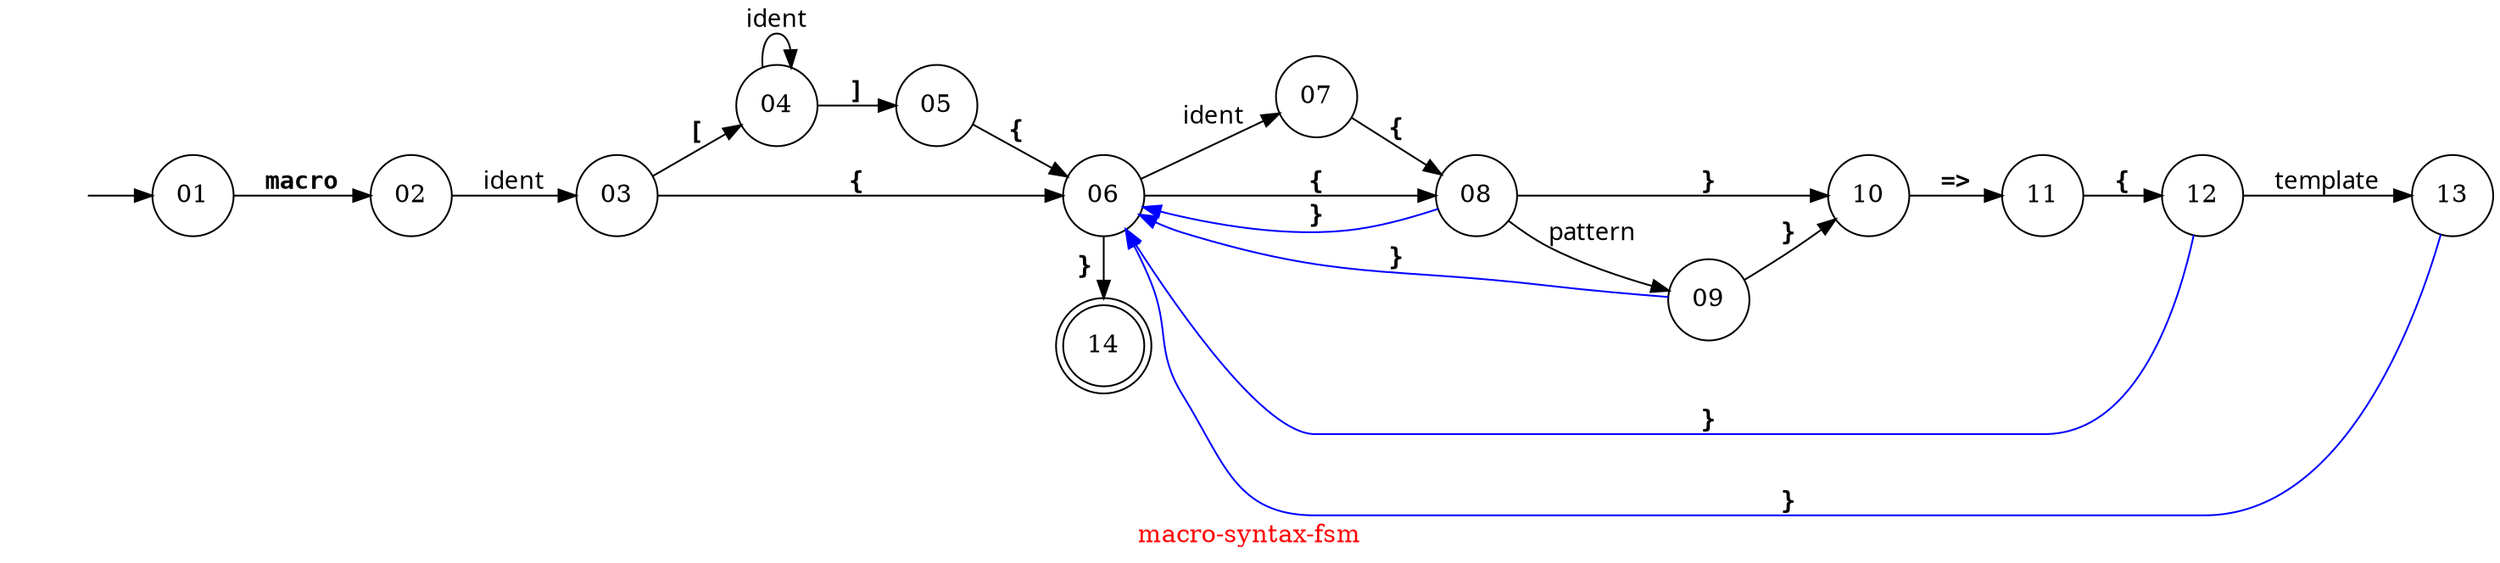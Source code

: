 // Copyright (C) 2007 - 2015 Robert Nielsen <robert@dakota.org>
//
// Licensed under the Apache License, Version 2.0 (the "License");
// you may not use this file except in compliance with the License.
// You may obtain a copy of the License at
//
//      http://www.apache.org/licenses/LICENSE-2.0
//
// Unless required by applicable law or agreed to in writing, software
// distributed under the License is distributed on an "AS IS" BASIS,
// WITHOUT WARRANTIES OR CONDITIONS OF ANY KIND, either express or implied.
// See the License for the specific language governing permissions and
// limitations under the License.

digraph "macro-syntax-fsm"
{
  graph [ label = "\G", fontcolor = red ];
  graph [ rankdir = "LR",
          center = true,
          //size = "7.5,10",
          ];

  //node [ shape = circle, label = "", width = 0.25 ];
  // OR
  node [ shape = circle ];

  edge [ fontname = "courier" ];

  00 [ style = invis ];
  14 [ shape = doublecircle ];

  00 -> 01;
  01 -> 02 [ label = "macro", fontname = "courier-bold" ];
  02 -> 03 [ label = "ident", fontname = "courier-italic" ];
  03 -> 04 [ label = "[", fontname = "courier-bold" ];
  03 -> 06 [ label = "{", fontname = "courier-bold", weight = 4.0 ];
  04 -> 04 [ label = "ident", fontname = "courier-italic" ];
  04 -> 05 [ label = "]", fontname = "courier-bold" ];
  05 -> 06 [ label = "{", fontname = "courier-bold" ];

  06 -> 07 [ label = "ident", fontname = "courier-italic" ];
  06 -> 08 [ label = "{", fontname = "courier-bold", weight = 4.0 ];
  06 -> 14 [ label = "}", fontname = "courier-bold" ];
  07 -> 08 [ label = "{", fontname = "courier-bold" ];
  08 -> 06 [ label = "}", fontname = "courier-bold", color = blue, weight = 1.0 ]; // back
  
  08 -> 09 [ label = "pattern", fontname = "courier-italic" ];
  08 -> 10 [ label = "}", fontname = "courier-bold", weight = 4.0 ];
  09 -> 06 [ label = "}", fontname = "courier-bold", color = blue, weight = 1.0 ]; // back

  09 -> 10 [ label = "}", fontname = "courier-bold" ];
  10 -> 11 [ label = "=>", fontname = "courier-bold", weight = 4.0 ];
  11 -> 12 [ label = "{", fontname = "courier-bold", weight = 4.0 ];
  12 -> 13 [ label = "template", fontname = "courier-italic", weight = 4.0 ];
  12 -> 06 [ label = "}", fontname = "courier-bold", color = blue, weight = 1.0 ]; // back
  13 -> 06 [ label = "}", fontname = "courier-bold", color = blue, weight = 1.0 ]; // back

  subgraph { graph [ rank = same ]; 06; 14; }
}
// named   pattern(s)  (macro m { p1 {}       {}       p2 {}       {}       ... })
// unnamed pattern     (macro m {    {}       {}          {}       {}           })
// named   rule set(s) (macro m { r1 {} => {} {} => {} r2 {} => {} {} => {} ... })
// unnamed rule set    (macro m {    {} => {} {} => {}    {} => {} {} => {}     })

// one and only one unnamed rule set xor unnamed pattern (which is the macro entry point)

// macro m              { klass-or-trait { klass }              { trait }          ... }
// macro klass-or-trait {                { klass }              { trait }              }
// macro klass-or-trait {                { klass } => { klass } { trait } => { trait } }

